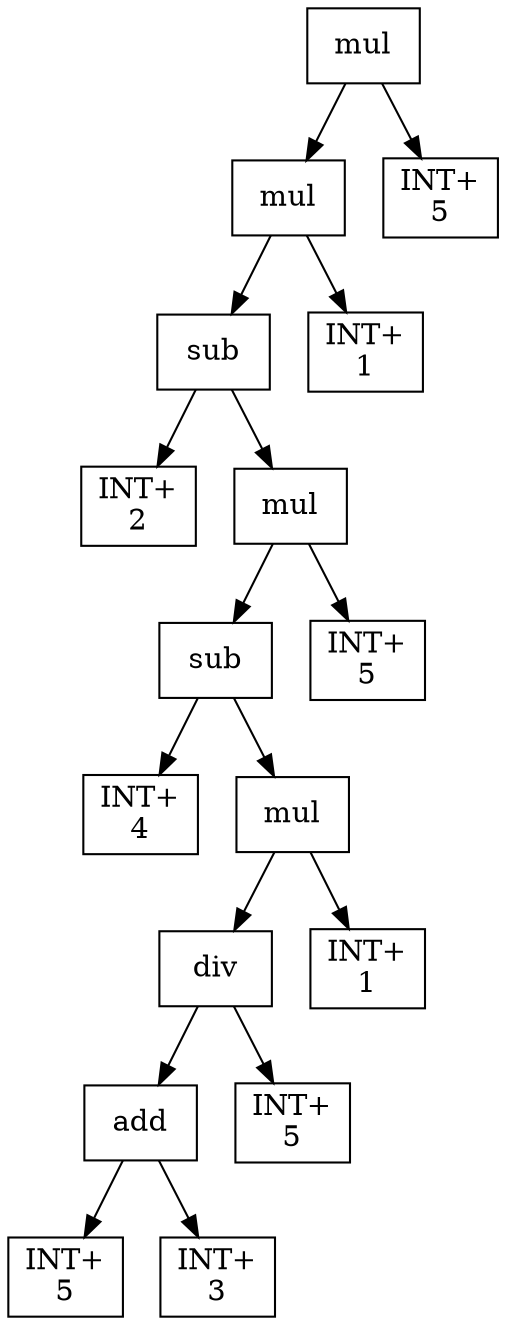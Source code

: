digraph expr {
  node [shape=box];
  n1 [label="mul"];
  n2 [label="mul"];
  n3 [label="sub"];
  n4 [label="INT+\n2"];
  n5 [label="mul"];
  n6 [label="sub"];
  n7 [label="INT+\n4"];
  n8 [label="mul"];
  n9 [label="div"];
  n10 [label="add"];
  n11 [label="INT+\n5"];
  n12 [label="INT+\n3"];
  n10 -> n11;
  n10 -> n12;
  n13 [label="INT+\n5"];
  n9 -> n10;
  n9 -> n13;
  n14 [label="INT+\n1"];
  n8 -> n9;
  n8 -> n14;
  n6 -> n7;
  n6 -> n8;
  n15 [label="INT+\n5"];
  n5 -> n6;
  n5 -> n15;
  n3 -> n4;
  n3 -> n5;
  n16 [label="INT+\n1"];
  n2 -> n3;
  n2 -> n16;
  n17 [label="INT+\n5"];
  n1 -> n2;
  n1 -> n17;
}